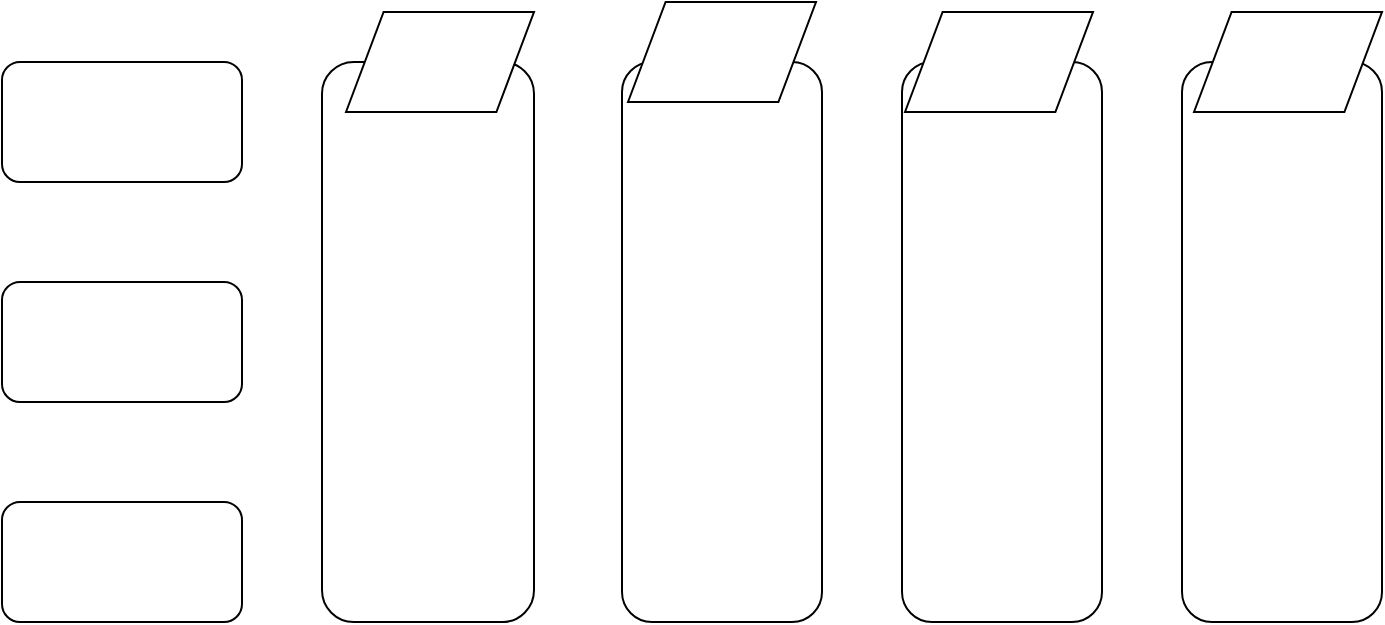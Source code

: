 <mxfile pages="1" version="11.2.8" type="github"><diagram id="YPdFFoNSkU-BhggKH9zJ" name="Page-1"><mxGraphModel dx="1071" dy="510" grid="1" gridSize="10" guides="1" tooltips="1" connect="1" arrows="1" fold="1" page="1" pageScale="1" pageWidth="827" pageHeight="1169" math="0" shadow="0"><root><mxCell id="0"/><mxCell id="1" parent="0"/><mxCell id="H906i7A97Ch17yFVe4mF-1" value="" style="rounded=1;whiteSpace=wrap;html=1;" vertex="1" parent="1"><mxGeometry x="40" y="130" width="120" height="60" as="geometry"/></mxCell><mxCell id="H906i7A97Ch17yFVe4mF-3" value="" style="rounded=1;whiteSpace=wrap;html=1;" vertex="1" parent="1"><mxGeometry x="40" y="240" width="120" height="60" as="geometry"/></mxCell><mxCell id="H906i7A97Ch17yFVe4mF-4" value="" style="rounded=1;whiteSpace=wrap;html=1;" vertex="1" parent="1"><mxGeometry x="40" y="350" width="120" height="60" as="geometry"/></mxCell><mxCell id="H906i7A97Ch17yFVe4mF-5" value="" style="rounded=1;whiteSpace=wrap;html=1;" vertex="1" parent="1"><mxGeometry x="200" y="130" width="106" height="280" as="geometry"/></mxCell><mxCell id="H906i7A97Ch17yFVe4mF-6" value="" style="rounded=1;whiteSpace=wrap;html=1;" vertex="1" parent="1"><mxGeometry x="350" y="130" width="100" height="280" as="geometry"/></mxCell><mxCell id="H906i7A97Ch17yFVe4mF-7" value="" style="rounded=1;whiteSpace=wrap;html=1;" vertex="1" parent="1"><mxGeometry x="490" y="130" width="100" height="280" as="geometry"/></mxCell><mxCell id="H906i7A97Ch17yFVe4mF-8" value="" style="rounded=1;whiteSpace=wrap;html=1;" vertex="1" parent="1"><mxGeometry x="630" y="130" width="100" height="280" as="geometry"/></mxCell><mxCell id="H906i7A97Ch17yFVe4mF-10" value="" style="shape=parallelogram;perimeter=parallelogramPerimeter;whiteSpace=wrap;html=1;" vertex="1" parent="1"><mxGeometry x="212" y="105" width="94" height="50" as="geometry"/></mxCell><mxCell id="H906i7A97Ch17yFVe4mF-11" value="" style="shape=parallelogram;perimeter=parallelogramPerimeter;whiteSpace=wrap;html=1;" vertex="1" parent="1"><mxGeometry x="353" y="100" width="94" height="50" as="geometry"/></mxCell><mxCell id="H906i7A97Ch17yFVe4mF-12" value="" style="shape=parallelogram;perimeter=parallelogramPerimeter;whiteSpace=wrap;html=1;" vertex="1" parent="1"><mxGeometry x="491.5" y="105" width="94" height="50" as="geometry"/></mxCell><mxCell id="H906i7A97Ch17yFVe4mF-13" value="" style="shape=parallelogram;perimeter=parallelogramPerimeter;whiteSpace=wrap;html=1;" vertex="1" parent="1"><mxGeometry x="636" y="105" width="94" height="50" as="geometry"/></mxCell></root></mxGraphModel></diagram></mxfile>